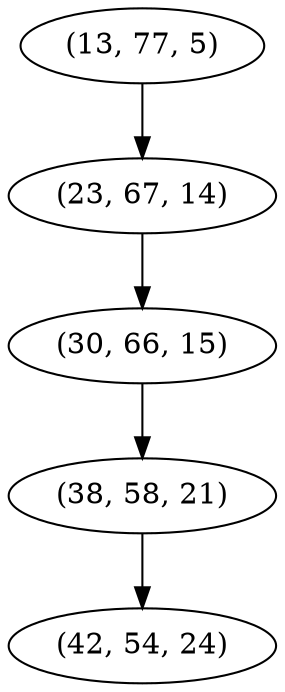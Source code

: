 digraph tree {
    "(13, 77, 5)";
    "(23, 67, 14)";
    "(30, 66, 15)";
    "(38, 58, 21)";
    "(42, 54, 24)";
    "(13, 77, 5)" -> "(23, 67, 14)";
    "(23, 67, 14)" -> "(30, 66, 15)";
    "(30, 66, 15)" -> "(38, 58, 21)";
    "(38, 58, 21)" -> "(42, 54, 24)";
}
